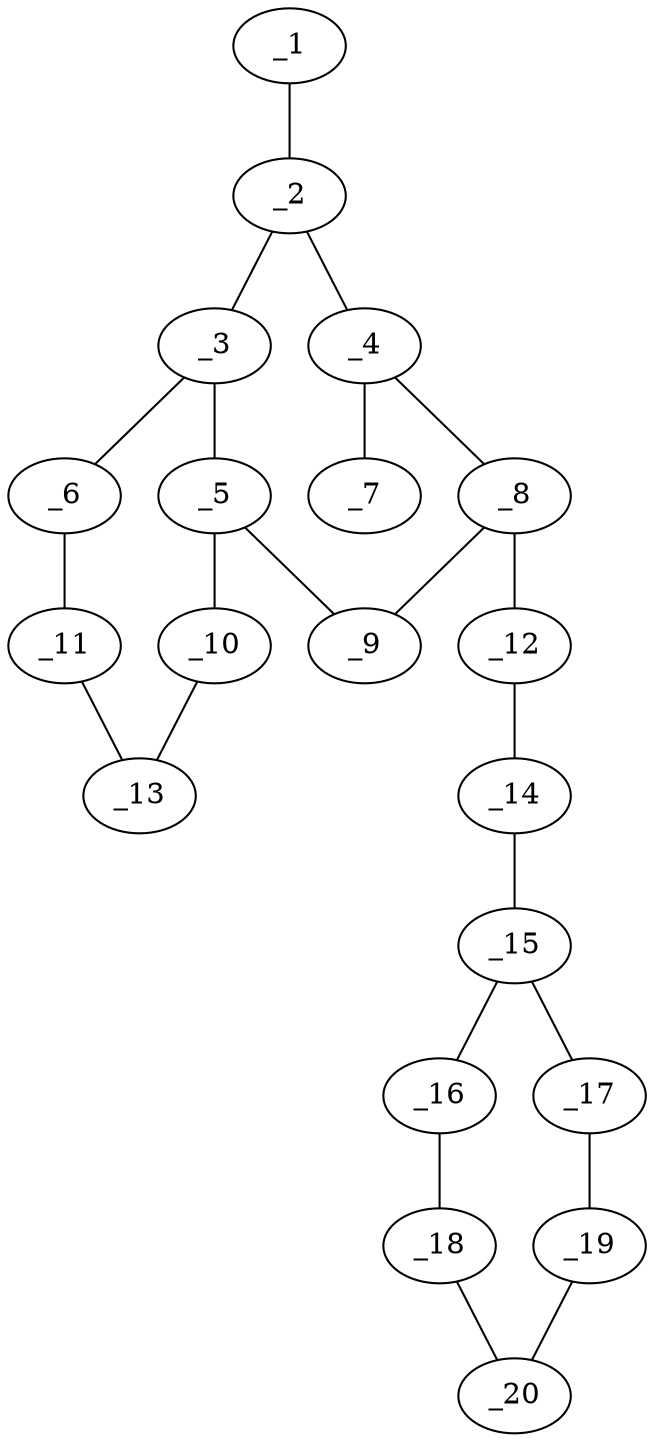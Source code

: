 graph molid50848 {
	_1	 [charge=0,
		chem=1,
		symbol="C  ",
		x="6.3301",
		y="-3"];
	_2	 [charge=0,
		chem=1,
		symbol="C  ",
		x="6.3301",
		y="-2"];
	_1 -- _2	 [valence=1];
	_3	 [charge=0,
		chem=1,
		symbol="C  ",
		x="7.1961",
		y="-1.5"];
	_2 -- _3	 [valence=2];
	_4	 [charge=1,
		chem=4,
		symbol="N  ",
		x="5.4641",
		y="-1.5"];
	_2 -- _4	 [valence=1];
	_5	 [charge=0,
		chem=1,
		symbol="C  ",
		x="7.1961",
		y="-0.5"];
	_3 -- _5	 [valence=1];
	_6	 [charge=0,
		chem=1,
		symbol="C  ",
		x="8.0622",
		y="-2"];
	_3 -- _6	 [valence=1];
	_7	 [charge=0,
		chem=2,
		symbol="O  ",
		x="4.5981",
		y="-2"];
	_4 -- _7	 [valence=2];
	_8	 [charge="-1",
		chem=1,
		symbol="C  ",
		x="5.4641",
		y="-0.5"];
	_4 -- _8	 [valence=1];
	_9	 [charge=0,
		chem=4,
		symbol="N  ",
		x="6.3301",
		y=0];
	_5 -- _9	 [valence=2];
	_10	 [charge=0,
		chem=1,
		symbol="C  ",
		x="8.0622",
		y=0];
	_5 -- _10	 [valence=1];
	_11	 [charge=0,
		chem=1,
		symbol="C  ",
		x="8.9282",
		y="-1.5"];
	_6 -- _11	 [valence=2];
	_8 -- _9	 [valence=1];
	_12	 [charge=0,
		chem=1,
		symbol="C  ",
		x="4.5981",
		y=0];
	_8 -- _12	 [valence=1];
	_13	 [charge=0,
		chem=1,
		symbol="C  ",
		x="8.9282",
		y="-0.5"];
	_10 -- _13	 [valence=2];
	_11 -- _13	 [valence=1];
	_14	 [charge=0,
		chem=5,
		symbol="S  ",
		x="4.5981",
		y=1];
	_12 -- _14	 [valence=1];
	_15	 [charge=0,
		chem=1,
		symbol="C  ",
		x="3.7321",
		y="1.5"];
	_14 -- _15	 [valence=1];
	_16	 [charge=0,
		chem=1,
		symbol="C  ",
		x="2.866",
		y=1];
	_15 -- _16	 [valence=2];
	_17	 [charge=0,
		chem=1,
		symbol="C  ",
		x="3.7321",
		y="2.5"];
	_15 -- _17	 [valence=1];
	_18	 [charge=0,
		chem=1,
		symbol="C  ",
		x=2,
		y="1.5"];
	_16 -- _18	 [valence=1];
	_19	 [charge=0,
		chem=1,
		symbol="C  ",
		x="2.866",
		y=3];
	_17 -- _19	 [valence=2];
	_20	 [charge=0,
		chem=1,
		symbol="C  ",
		x=2,
		y="2.5"];
	_18 -- _20	 [valence=2];
	_19 -- _20	 [valence=1];
}
